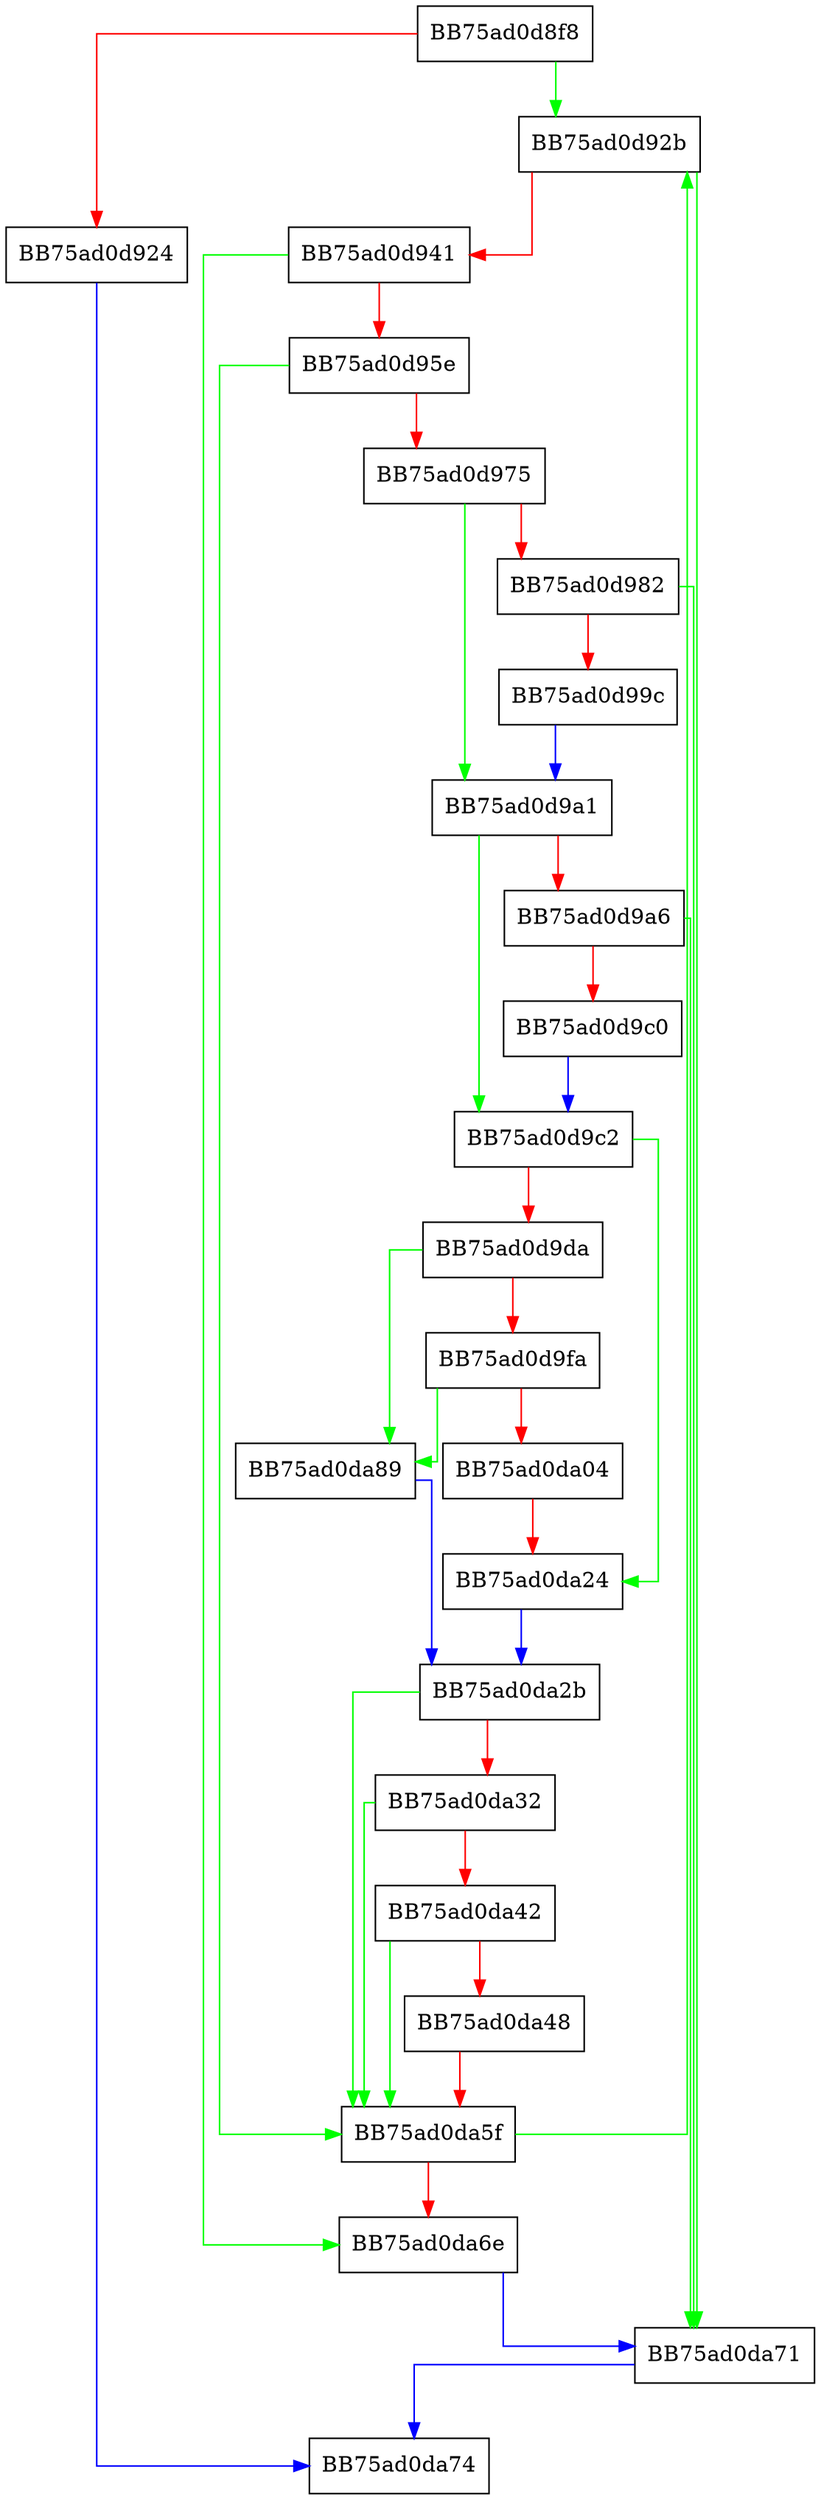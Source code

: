 digraph ZeroFill {
  node [shape="box"];
  graph [splines=ortho];
  BB75ad0d8f8 -> BB75ad0d92b [color="green"];
  BB75ad0d8f8 -> BB75ad0d924 [color="red"];
  BB75ad0d924 -> BB75ad0da74 [color="blue"];
  BB75ad0d92b -> BB75ad0da71 [color="green"];
  BB75ad0d92b -> BB75ad0d941 [color="red"];
  BB75ad0d941 -> BB75ad0da6e [color="green"];
  BB75ad0d941 -> BB75ad0d95e [color="red"];
  BB75ad0d95e -> BB75ad0da5f [color="green"];
  BB75ad0d95e -> BB75ad0d975 [color="red"];
  BB75ad0d975 -> BB75ad0d9a1 [color="green"];
  BB75ad0d975 -> BB75ad0d982 [color="red"];
  BB75ad0d982 -> BB75ad0da71 [color="green"];
  BB75ad0d982 -> BB75ad0d99c [color="red"];
  BB75ad0d99c -> BB75ad0d9a1 [color="blue"];
  BB75ad0d9a1 -> BB75ad0d9c2 [color="green"];
  BB75ad0d9a1 -> BB75ad0d9a6 [color="red"];
  BB75ad0d9a6 -> BB75ad0da71 [color="green"];
  BB75ad0d9a6 -> BB75ad0d9c0 [color="red"];
  BB75ad0d9c0 -> BB75ad0d9c2 [color="blue"];
  BB75ad0d9c2 -> BB75ad0da24 [color="green"];
  BB75ad0d9c2 -> BB75ad0d9da [color="red"];
  BB75ad0d9da -> BB75ad0da89 [color="green"];
  BB75ad0d9da -> BB75ad0d9fa [color="red"];
  BB75ad0d9fa -> BB75ad0da89 [color="green"];
  BB75ad0d9fa -> BB75ad0da04 [color="red"];
  BB75ad0da04 -> BB75ad0da24 [color="red"];
  BB75ad0da24 -> BB75ad0da2b [color="blue"];
  BB75ad0da2b -> BB75ad0da5f [color="green"];
  BB75ad0da2b -> BB75ad0da32 [color="red"];
  BB75ad0da32 -> BB75ad0da5f [color="green"];
  BB75ad0da32 -> BB75ad0da42 [color="red"];
  BB75ad0da42 -> BB75ad0da5f [color="green"];
  BB75ad0da42 -> BB75ad0da48 [color="red"];
  BB75ad0da48 -> BB75ad0da5f [color="red"];
  BB75ad0da5f -> BB75ad0d92b [color="green"];
  BB75ad0da5f -> BB75ad0da6e [color="red"];
  BB75ad0da6e -> BB75ad0da71 [color="blue"];
  BB75ad0da71 -> BB75ad0da74 [color="blue"];
  BB75ad0da89 -> BB75ad0da2b [color="blue"];
}